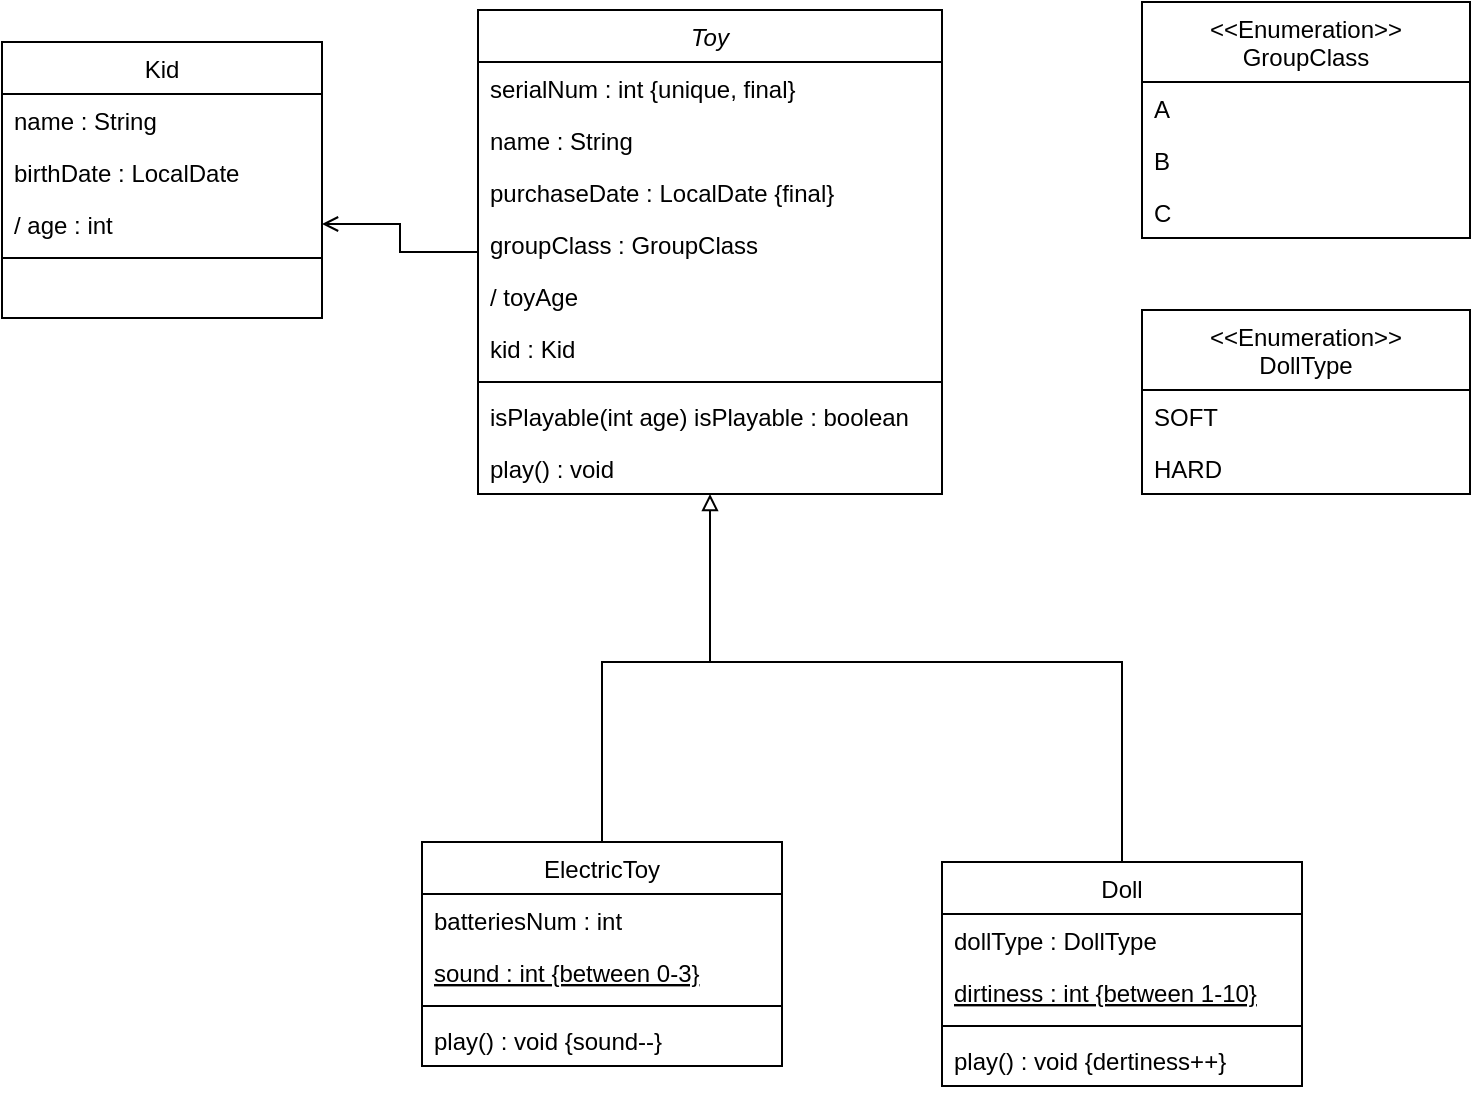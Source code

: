 <mxfile version="17.4.2" type="device"><diagram id="C5RBs43oDa-KdzZeNtuy" name="Page-1"><mxGraphModel dx="947" dy="513" grid="1" gridSize="10" guides="1" tooltips="1" connect="1" arrows="1" fold="1" page="1" pageScale="1" pageWidth="827" pageHeight="1169" math="0" shadow="0"><root><mxCell id="WIyWlLk6GJQsqaUBKTNV-0"/><mxCell id="WIyWlLk6GJQsqaUBKTNV-1" parent="WIyWlLk6GJQsqaUBKTNV-0"/><mxCell id="zkfFHV4jXpPFQw0GAbJ--0" value="Kid" style="swimlane;fontStyle=0;align=center;verticalAlign=top;childLayout=stackLayout;horizontal=1;startSize=26;horizontalStack=0;resizeParent=1;resizeLast=0;collapsible=1;marginBottom=0;rounded=0;shadow=0;strokeWidth=1;" parent="WIyWlLk6GJQsqaUBKTNV-1" vertex="1"><mxGeometry x="60" y="110" width="160" height="138" as="geometry"><mxRectangle x="230" y="140" width="160" height="26" as="alternateBounds"/></mxGeometry></mxCell><mxCell id="zkfFHV4jXpPFQw0GAbJ--1" value="name : String" style="text;align=left;verticalAlign=top;spacingLeft=4;spacingRight=4;overflow=hidden;rotatable=0;points=[[0,0.5],[1,0.5]];portConstraint=eastwest;" parent="zkfFHV4jXpPFQw0GAbJ--0" vertex="1"><mxGeometry y="26" width="160" height="26" as="geometry"/></mxCell><mxCell id="UjYGdpz0McLZGEMKEeb0-30" value="birthDate : LocalDate" style="text;align=left;verticalAlign=top;spacingLeft=4;spacingRight=4;overflow=hidden;rotatable=0;points=[[0,0.5],[1,0.5]];portConstraint=eastwest;rounded=0;shadow=0;html=0;" vertex="1" parent="zkfFHV4jXpPFQw0GAbJ--0"><mxGeometry y="52" width="160" height="26" as="geometry"/></mxCell><mxCell id="zkfFHV4jXpPFQw0GAbJ--2" value="/ age : int" style="text;align=left;verticalAlign=top;spacingLeft=4;spacingRight=4;overflow=hidden;rotatable=0;points=[[0,0.5],[1,0.5]];portConstraint=eastwest;rounded=0;shadow=0;html=0;" parent="zkfFHV4jXpPFQw0GAbJ--0" vertex="1"><mxGeometry y="78" width="160" height="26" as="geometry"/></mxCell><mxCell id="zkfFHV4jXpPFQw0GAbJ--4" value="" style="line;html=1;strokeWidth=1;align=left;verticalAlign=middle;spacingTop=-1;spacingLeft=3;spacingRight=3;rotatable=0;labelPosition=right;points=[];portConstraint=eastwest;" parent="zkfFHV4jXpPFQw0GAbJ--0" vertex="1"><mxGeometry y="104" width="160" height="8" as="geometry"/></mxCell><mxCell id="UjYGdpz0McLZGEMKEeb0-31" style="edgeStyle=orthogonalEdgeStyle;rounded=0;orthogonalLoop=1;jettySize=auto;html=1;entryX=1;entryY=0.5;entryDx=0;entryDy=0;endArrow=open;endFill=0;" edge="1" parent="WIyWlLk6GJQsqaUBKTNV-1" source="zkfFHV4jXpPFQw0GAbJ--17" target="zkfFHV4jXpPFQw0GAbJ--2"><mxGeometry relative="1" as="geometry"/></mxCell><mxCell id="zkfFHV4jXpPFQw0GAbJ--17" value="Toy" style="swimlane;fontStyle=2;align=center;verticalAlign=top;childLayout=stackLayout;horizontal=1;startSize=26;horizontalStack=0;resizeParent=1;resizeLast=0;collapsible=1;marginBottom=0;rounded=0;shadow=0;strokeWidth=1;" parent="WIyWlLk6GJQsqaUBKTNV-1" vertex="1"><mxGeometry x="298" y="94" width="232" height="242" as="geometry"><mxRectangle x="550" y="140" width="160" height="26" as="alternateBounds"/></mxGeometry></mxCell><mxCell id="zkfFHV4jXpPFQw0GAbJ--18" value="serialNum : int {unique, final}" style="text;align=left;verticalAlign=top;spacingLeft=4;spacingRight=4;overflow=hidden;rotatable=0;points=[[0,0.5],[1,0.5]];portConstraint=eastwest;" parent="zkfFHV4jXpPFQw0GAbJ--17" vertex="1"><mxGeometry y="26" width="232" height="26" as="geometry"/></mxCell><mxCell id="zkfFHV4jXpPFQw0GAbJ--19" value="name : String" style="text;align=left;verticalAlign=top;spacingLeft=4;spacingRight=4;overflow=hidden;rotatable=0;points=[[0,0.5],[1,0.5]];portConstraint=eastwest;rounded=0;shadow=0;html=0;" parent="zkfFHV4jXpPFQw0GAbJ--17" vertex="1"><mxGeometry y="52" width="232" height="26" as="geometry"/></mxCell><mxCell id="zkfFHV4jXpPFQw0GAbJ--20" value="purchaseDate : LocalDate {final}" style="text;align=left;verticalAlign=top;spacingLeft=4;spacingRight=4;overflow=hidden;rotatable=0;points=[[0,0.5],[1,0.5]];portConstraint=eastwest;rounded=0;shadow=0;html=0;" parent="zkfFHV4jXpPFQw0GAbJ--17" vertex="1"><mxGeometry y="78" width="232" height="26" as="geometry"/></mxCell><mxCell id="zkfFHV4jXpPFQw0GAbJ--21" value="groupClass : GroupClass" style="text;align=left;verticalAlign=top;spacingLeft=4;spacingRight=4;overflow=hidden;rotatable=0;points=[[0,0.5],[1,0.5]];portConstraint=eastwest;rounded=0;shadow=0;html=0;" parent="zkfFHV4jXpPFQw0GAbJ--17" vertex="1"><mxGeometry y="104" width="232" height="26" as="geometry"/></mxCell><mxCell id="zkfFHV4jXpPFQw0GAbJ--22" value="/ toyAge" style="text;align=left;verticalAlign=top;spacingLeft=4;spacingRight=4;overflow=hidden;rotatable=0;points=[[0,0.5],[1,0.5]];portConstraint=eastwest;rounded=0;shadow=0;html=0;" parent="zkfFHV4jXpPFQw0GAbJ--17" vertex="1"><mxGeometry y="130" width="232" height="26" as="geometry"/></mxCell><mxCell id="UjYGdpz0McLZGEMKEeb0-33" value="kid : Kid" style="text;align=left;verticalAlign=top;spacingLeft=4;spacingRight=4;overflow=hidden;rotatable=0;points=[[0,0.5],[1,0.5]];portConstraint=eastwest;rounded=0;shadow=0;html=0;" vertex="1" parent="zkfFHV4jXpPFQw0GAbJ--17"><mxGeometry y="156" width="232" height="26" as="geometry"/></mxCell><mxCell id="zkfFHV4jXpPFQw0GAbJ--23" value="" style="line;html=1;strokeWidth=1;align=left;verticalAlign=middle;spacingTop=-1;spacingLeft=3;spacingRight=3;rotatable=0;labelPosition=right;points=[];portConstraint=eastwest;" parent="zkfFHV4jXpPFQw0GAbJ--17" vertex="1"><mxGeometry y="182" width="232" height="8" as="geometry"/></mxCell><mxCell id="zkfFHV4jXpPFQw0GAbJ--24" value="isPlayable(int age) isPlayable : boolean" style="text;align=left;verticalAlign=top;spacingLeft=4;spacingRight=4;overflow=hidden;rotatable=0;points=[[0,0.5],[1,0.5]];portConstraint=eastwest;" parent="zkfFHV4jXpPFQw0GAbJ--17" vertex="1"><mxGeometry y="190" width="232" height="26" as="geometry"/></mxCell><mxCell id="UjYGdpz0McLZGEMKEeb0-17" value="play() : void" style="text;align=left;verticalAlign=top;spacingLeft=4;spacingRight=4;overflow=hidden;rotatable=0;points=[[0,0.5],[1,0.5]];portConstraint=eastwest;" vertex="1" parent="zkfFHV4jXpPFQw0GAbJ--17"><mxGeometry y="216" width="232" height="26" as="geometry"/></mxCell><mxCell id="UjYGdpz0McLZGEMKEeb0-0" value="&lt;&lt;Enumeration&gt;&gt;&#10;GroupClass" style="swimlane;fontStyle=0;childLayout=stackLayout;horizontal=1;startSize=40;fillColor=none;horizontalStack=0;resizeParent=1;resizeParentMax=0;resizeLast=0;collapsible=1;marginBottom=0;align=center;" vertex="1" parent="WIyWlLk6GJQsqaUBKTNV-1"><mxGeometry x="630" y="90" width="164" height="118" as="geometry"/></mxCell><mxCell id="UjYGdpz0McLZGEMKEeb0-1" value="A" style="text;strokeColor=none;fillColor=none;align=left;verticalAlign=top;spacingLeft=4;spacingRight=4;overflow=hidden;rotatable=0;points=[[0,0.5],[1,0.5]];portConstraint=eastwest;" vertex="1" parent="UjYGdpz0McLZGEMKEeb0-0"><mxGeometry y="40" width="164" height="26" as="geometry"/></mxCell><mxCell id="UjYGdpz0McLZGEMKEeb0-2" value="B" style="text;strokeColor=none;fillColor=none;align=left;verticalAlign=top;spacingLeft=4;spacingRight=4;overflow=hidden;rotatable=0;points=[[0,0.5],[1,0.5]];portConstraint=eastwest;" vertex="1" parent="UjYGdpz0McLZGEMKEeb0-0"><mxGeometry y="66" width="164" height="26" as="geometry"/></mxCell><mxCell id="UjYGdpz0McLZGEMKEeb0-3" value="C" style="text;strokeColor=none;fillColor=none;align=left;verticalAlign=top;spacingLeft=4;spacingRight=4;overflow=hidden;rotatable=0;points=[[0,0.5],[1,0.5]];portConstraint=eastwest;" vertex="1" parent="UjYGdpz0McLZGEMKEeb0-0"><mxGeometry y="92" width="164" height="26" as="geometry"/></mxCell><mxCell id="UjYGdpz0McLZGEMKEeb0-28" style="edgeStyle=orthogonalEdgeStyle;rounded=0;orthogonalLoop=1;jettySize=auto;html=1;endArrow=none;endFill=0;" edge="1" parent="WIyWlLk6GJQsqaUBKTNV-1" source="UjYGdpz0McLZGEMKEeb0-5"><mxGeometry relative="1" as="geometry"><mxPoint x="410" y="420" as="targetPoint"/><Array as="points"><mxPoint x="620" y="420"/></Array></mxGeometry></mxCell><mxCell id="UjYGdpz0McLZGEMKEeb0-5" value="Doll" style="swimlane;fontStyle=0;align=center;verticalAlign=top;childLayout=stackLayout;horizontal=1;startSize=26;horizontalStack=0;resizeParent=1;resizeLast=0;collapsible=1;marginBottom=0;rounded=0;shadow=0;strokeWidth=1;" vertex="1" parent="WIyWlLk6GJQsqaUBKTNV-1"><mxGeometry x="530" y="520" width="180" height="112" as="geometry"><mxRectangle x="340" y="380" width="170" height="26" as="alternateBounds"/></mxGeometry></mxCell><mxCell id="UjYGdpz0McLZGEMKEeb0-12" value="dollType : DollType" style="text;align=left;verticalAlign=top;spacingLeft=4;spacingRight=4;overflow=hidden;rotatable=0;points=[[0,0.5],[1,0.5]];portConstraint=eastwest;" vertex="1" parent="UjYGdpz0McLZGEMKEeb0-5"><mxGeometry y="26" width="180" height="26" as="geometry"/></mxCell><mxCell id="UjYGdpz0McLZGEMKEeb0-13" value="dirtiness : int {between 1-10}" style="text;align=left;verticalAlign=top;spacingLeft=4;spacingRight=4;overflow=hidden;rotatable=0;points=[[0,0.5],[1,0.5]];portConstraint=eastwest;fontStyle=4" vertex="1" parent="UjYGdpz0McLZGEMKEeb0-5"><mxGeometry y="52" width="180" height="26" as="geometry"/></mxCell><mxCell id="UjYGdpz0McLZGEMKEeb0-7" value="" style="line;html=1;strokeWidth=1;align=left;verticalAlign=middle;spacingTop=-1;spacingLeft=3;spacingRight=3;rotatable=0;labelPosition=right;points=[];portConstraint=eastwest;" vertex="1" parent="UjYGdpz0McLZGEMKEeb0-5"><mxGeometry y="78" width="180" height="8" as="geometry"/></mxCell><mxCell id="UjYGdpz0McLZGEMKEeb0-16" value="play() : void {dertiness++}" style="text;align=left;verticalAlign=top;spacingLeft=4;spacingRight=4;overflow=hidden;rotatable=0;points=[[0,0.5],[1,0.5]];portConstraint=eastwest;fontStyle=0" vertex="1" parent="UjYGdpz0McLZGEMKEeb0-5"><mxGeometry y="86" width="180" height="26" as="geometry"/></mxCell><mxCell id="UjYGdpz0McLZGEMKEeb0-8" value="&lt;&lt;Enumeration&gt;&gt;&#10;DollType" style="swimlane;fontStyle=0;childLayout=stackLayout;horizontal=1;startSize=40;fillColor=none;horizontalStack=0;resizeParent=1;resizeParentMax=0;resizeLast=0;collapsible=1;marginBottom=0;align=center;" vertex="1" parent="WIyWlLk6GJQsqaUBKTNV-1"><mxGeometry x="630" y="244" width="164" height="92" as="geometry"/></mxCell><mxCell id="UjYGdpz0McLZGEMKEeb0-9" value="SOFT" style="text;strokeColor=none;fillColor=none;align=left;verticalAlign=top;spacingLeft=4;spacingRight=4;overflow=hidden;rotatable=0;points=[[0,0.5],[1,0.5]];portConstraint=eastwest;" vertex="1" parent="UjYGdpz0McLZGEMKEeb0-8"><mxGeometry y="40" width="164" height="26" as="geometry"/></mxCell><mxCell id="UjYGdpz0McLZGEMKEeb0-10" value="HARD" style="text;strokeColor=none;fillColor=none;align=left;verticalAlign=top;spacingLeft=4;spacingRight=4;overflow=hidden;rotatable=0;points=[[0,0.5],[1,0.5]];portConstraint=eastwest;" vertex="1" parent="UjYGdpz0McLZGEMKEeb0-8"><mxGeometry y="66" width="164" height="26" as="geometry"/></mxCell><mxCell id="UjYGdpz0McLZGEMKEeb0-26" style="edgeStyle=orthogonalEdgeStyle;rounded=0;orthogonalLoop=1;jettySize=auto;html=1;entryX=0.5;entryY=1;entryDx=0;entryDy=0;endArrow=block;endFill=0;" edge="1" parent="WIyWlLk6GJQsqaUBKTNV-1" source="UjYGdpz0McLZGEMKEeb0-19" target="zkfFHV4jXpPFQw0GAbJ--17"><mxGeometry relative="1" as="geometry"><Array as="points"><mxPoint x="360" y="420"/><mxPoint x="414" y="420"/></Array></mxGeometry></mxCell><mxCell id="UjYGdpz0McLZGEMKEeb0-19" value="ElectricToy" style="swimlane;fontStyle=0;align=center;verticalAlign=top;childLayout=stackLayout;horizontal=1;startSize=26;horizontalStack=0;resizeParent=1;resizeLast=0;collapsible=1;marginBottom=0;rounded=0;shadow=0;strokeWidth=1;" vertex="1" parent="WIyWlLk6GJQsqaUBKTNV-1"><mxGeometry x="270" y="510" width="180" height="112" as="geometry"><mxRectangle x="340" y="380" width="170" height="26" as="alternateBounds"/></mxGeometry></mxCell><mxCell id="UjYGdpz0McLZGEMKEeb0-20" value="batteriesNum : int" style="text;align=left;verticalAlign=top;spacingLeft=4;spacingRight=4;overflow=hidden;rotatable=0;points=[[0,0.5],[1,0.5]];portConstraint=eastwest;" vertex="1" parent="UjYGdpz0McLZGEMKEeb0-19"><mxGeometry y="26" width="180" height="26" as="geometry"/></mxCell><mxCell id="UjYGdpz0McLZGEMKEeb0-21" value="sound : int {between 0-3}" style="text;align=left;verticalAlign=top;spacingLeft=4;spacingRight=4;overflow=hidden;rotatable=0;points=[[0,0.5],[1,0.5]];portConstraint=eastwest;fontStyle=4" vertex="1" parent="UjYGdpz0McLZGEMKEeb0-19"><mxGeometry y="52" width="180" height="26" as="geometry"/></mxCell><mxCell id="UjYGdpz0McLZGEMKEeb0-22" value="" style="line;html=1;strokeWidth=1;align=left;verticalAlign=middle;spacingTop=-1;spacingLeft=3;spacingRight=3;rotatable=0;labelPosition=right;points=[];portConstraint=eastwest;" vertex="1" parent="UjYGdpz0McLZGEMKEeb0-19"><mxGeometry y="78" width="180" height="8" as="geometry"/></mxCell><mxCell id="UjYGdpz0McLZGEMKEeb0-24" value="play() : void {sound--}" style="text;align=left;verticalAlign=top;spacingLeft=4;spacingRight=4;overflow=hidden;rotatable=0;points=[[0,0.5],[1,0.5]];portConstraint=eastwest;fontStyle=0" vertex="1" parent="UjYGdpz0McLZGEMKEeb0-19"><mxGeometry y="86" width="180" height="26" as="geometry"/></mxCell></root></mxGraphModel></diagram></mxfile>